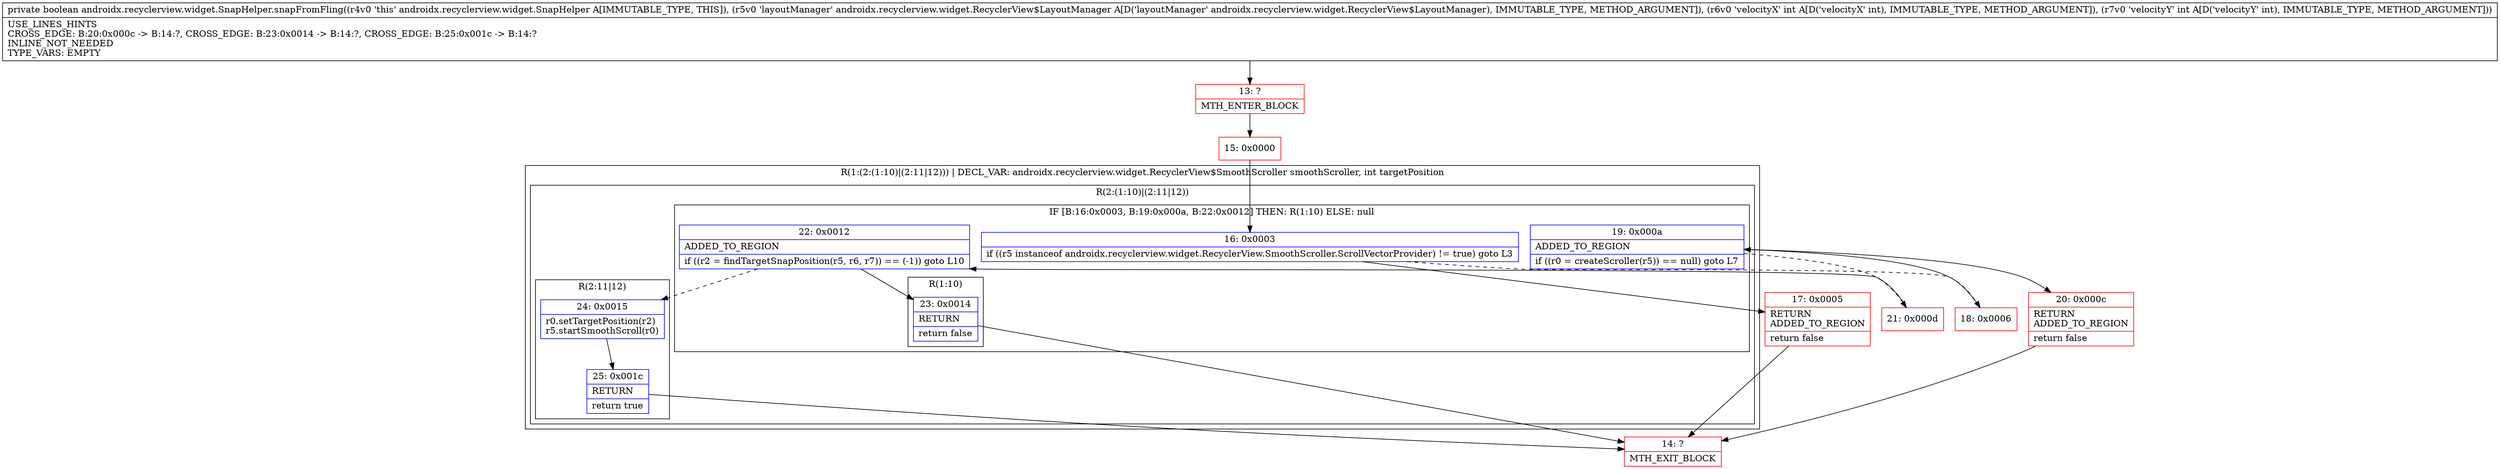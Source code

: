 digraph "CFG forandroidx.recyclerview.widget.SnapHelper.snapFromFling(Landroidx\/recyclerview\/widget\/RecyclerView$LayoutManager;II)Z" {
subgraph cluster_Region_2037182977 {
label = "R(1:(2:(1:10)|(2:11|12))) | DECL_VAR: androidx.recyclerview.widget.RecyclerView$SmoothScroller smoothScroller, int targetPosition\l";
node [shape=record,color=blue];
subgraph cluster_Region_2050862098 {
label = "R(2:(1:10)|(2:11|12))";
node [shape=record,color=blue];
subgraph cluster_IfRegion_1646918953 {
label = "IF [B:16:0x0003, B:19:0x000a, B:22:0x0012] THEN: R(1:10) ELSE: null";
node [shape=record,color=blue];
Node_16 [shape=record,label="{16\:\ 0x0003|if ((r5 instanceof androidx.recyclerview.widget.RecyclerView.SmoothScroller.ScrollVectorProvider) != true) goto L3\l}"];
Node_19 [shape=record,label="{19\:\ 0x000a|ADDED_TO_REGION\l|if ((r0 = createScroller(r5)) == null) goto L7\l}"];
Node_22 [shape=record,label="{22\:\ 0x0012|ADDED_TO_REGION\l|if ((r2 = findTargetSnapPosition(r5, r6, r7)) == (\-1)) goto L10\l}"];
subgraph cluster_Region_1244645904 {
label = "R(1:10)";
node [shape=record,color=blue];
Node_23 [shape=record,label="{23\:\ 0x0014|RETURN\l|return false\l}"];
}
}
subgraph cluster_Region_1422771630 {
label = "R(2:11|12)";
node [shape=record,color=blue];
Node_24 [shape=record,label="{24\:\ 0x0015|r0.setTargetPosition(r2)\lr5.startSmoothScroll(r0)\l}"];
Node_25 [shape=record,label="{25\:\ 0x001c|RETURN\l|return true\l}"];
}
}
}
Node_13 [shape=record,color=red,label="{13\:\ ?|MTH_ENTER_BLOCK\l}"];
Node_15 [shape=record,color=red,label="{15\:\ 0x0000}"];
Node_17 [shape=record,color=red,label="{17\:\ 0x0005|RETURN\lADDED_TO_REGION\l|return false\l}"];
Node_14 [shape=record,color=red,label="{14\:\ ?|MTH_EXIT_BLOCK\l}"];
Node_18 [shape=record,color=red,label="{18\:\ 0x0006}"];
Node_20 [shape=record,color=red,label="{20\:\ 0x000c|RETURN\lADDED_TO_REGION\l|return false\l}"];
Node_21 [shape=record,color=red,label="{21\:\ 0x000d}"];
MethodNode[shape=record,label="{private boolean androidx.recyclerview.widget.SnapHelper.snapFromFling((r4v0 'this' androidx.recyclerview.widget.SnapHelper A[IMMUTABLE_TYPE, THIS]), (r5v0 'layoutManager' androidx.recyclerview.widget.RecyclerView$LayoutManager A[D('layoutManager' androidx.recyclerview.widget.RecyclerView$LayoutManager), IMMUTABLE_TYPE, METHOD_ARGUMENT]), (r6v0 'velocityX' int A[D('velocityX' int), IMMUTABLE_TYPE, METHOD_ARGUMENT]), (r7v0 'velocityY' int A[D('velocityY' int), IMMUTABLE_TYPE, METHOD_ARGUMENT]))  | USE_LINES_HINTS\lCROSS_EDGE: B:20:0x000c \-\> B:14:?, CROSS_EDGE: B:23:0x0014 \-\> B:14:?, CROSS_EDGE: B:25:0x001c \-\> B:14:?\lINLINE_NOT_NEEDED\lTYPE_VARS: EMPTY\l}"];
MethodNode -> Node_13;Node_16 -> Node_17;
Node_16 -> Node_18[style=dashed];
Node_19 -> Node_20;
Node_19 -> Node_21[style=dashed];
Node_22 -> Node_23;
Node_22 -> Node_24[style=dashed];
Node_23 -> Node_14;
Node_24 -> Node_25;
Node_25 -> Node_14;
Node_13 -> Node_15;
Node_15 -> Node_16;
Node_17 -> Node_14;
Node_18 -> Node_19;
Node_20 -> Node_14;
Node_21 -> Node_22;
}

